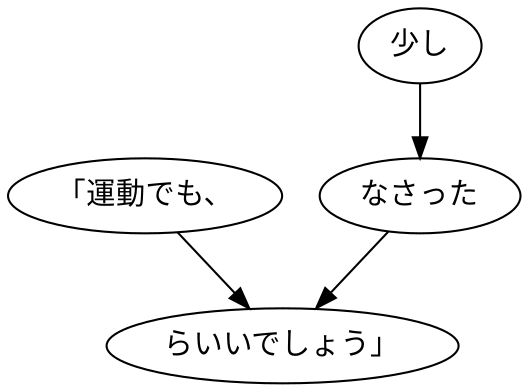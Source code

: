 digraph graph5400 {
	node0 [label="「運動でも、"];
	node1 [label="少し"];
	node2 [label="なさった"];
	node3 [label="らいいでしょう」"];
	node0 -> node3;
	node1 -> node2;
	node2 -> node3;
}

